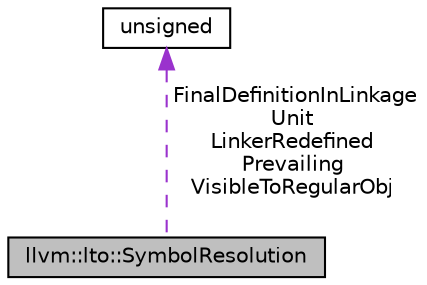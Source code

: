 digraph "llvm::lto::SymbolResolution"
{
 // LATEX_PDF_SIZE
  bgcolor="transparent";
  edge [fontname="Helvetica",fontsize="10",labelfontname="Helvetica",labelfontsize="10"];
  node [fontname="Helvetica",fontsize="10",shape="box"];
  Node1 [label="llvm::lto::SymbolResolution",height=0.2,width=0.4,color="black", fillcolor="grey75", style="filled", fontcolor="black",tooltip="The resolution for a symbol."];
  Node2 -> Node1 [dir="back",color="darkorchid3",fontsize="10",style="dashed",label=" FinalDefinitionInLinkage\lUnit\nLinkerRedefined\nPrevailing\nVisibleToRegularObj" ,fontname="Helvetica"];
  Node2 [label="unsigned",height=0.2,width=0.4,color="black",URL="$classunsigned.html",tooltip=" "];
}
